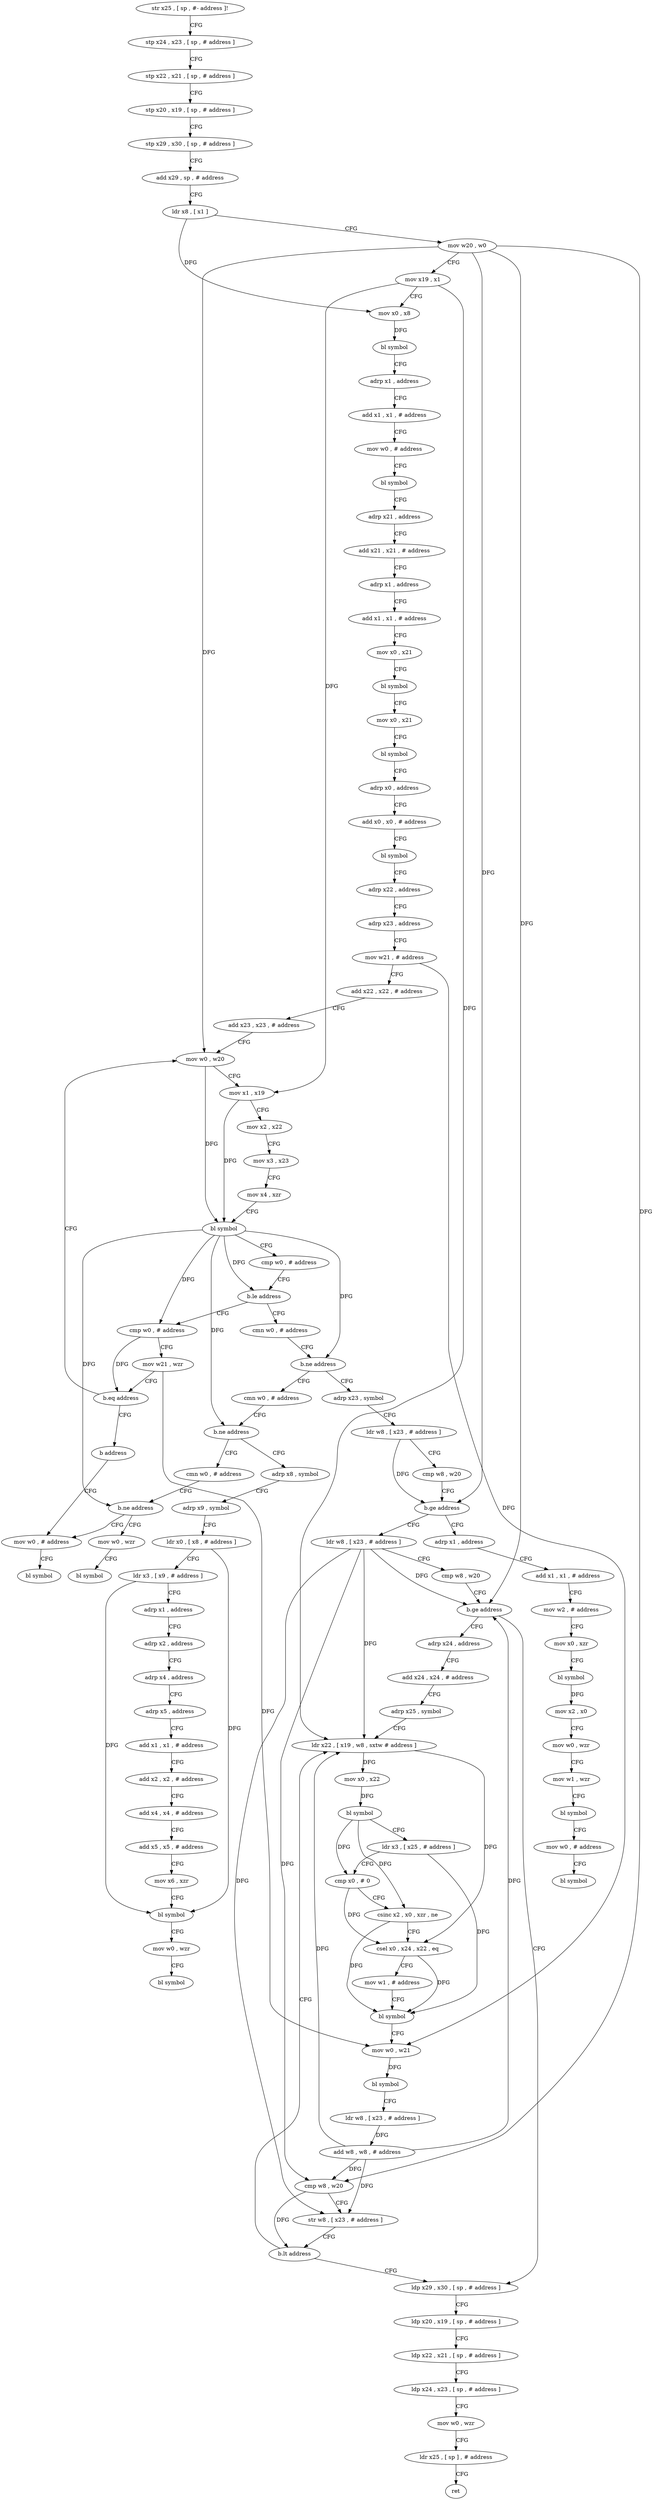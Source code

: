 digraph "func" {
"4200120" [label = "str x25 , [ sp , #- address ]!" ]
"4200124" [label = "stp x24 , x23 , [ sp , # address ]" ]
"4200128" [label = "stp x22 , x21 , [ sp , # address ]" ]
"4200132" [label = "stp x20 , x19 , [ sp , # address ]" ]
"4200136" [label = "stp x29 , x30 , [ sp , # address ]" ]
"4200140" [label = "add x29 , sp , # address" ]
"4200144" [label = "ldr x8 , [ x1 ]" ]
"4200148" [label = "mov w20 , w0" ]
"4200152" [label = "mov x19 , x1" ]
"4200156" [label = "mov x0 , x8" ]
"4200160" [label = "bl symbol" ]
"4200164" [label = "adrp x1 , address" ]
"4200168" [label = "add x1 , x1 , # address" ]
"4200172" [label = "mov w0 , # address" ]
"4200176" [label = "bl symbol" ]
"4200180" [label = "adrp x21 , address" ]
"4200184" [label = "add x21 , x21 , # address" ]
"4200188" [label = "adrp x1 , address" ]
"4200192" [label = "add x1 , x1 , # address" ]
"4200196" [label = "mov x0 , x21" ]
"4200200" [label = "bl symbol" ]
"4200204" [label = "mov x0 , x21" ]
"4200208" [label = "bl symbol" ]
"4200212" [label = "adrp x0 , address" ]
"4200216" [label = "add x0 , x0 , # address" ]
"4200220" [label = "bl symbol" ]
"4200224" [label = "adrp x22 , address" ]
"4200228" [label = "adrp x23 , address" ]
"4200232" [label = "mov w21 , # address" ]
"4200236" [label = "add x22 , x22 , # address" ]
"4200240" [label = "add x23 , x23 , # address" ]
"4200244" [label = "mov w0 , w20" ]
"4200292" [label = "cmn w0 , # address" ]
"4200296" [label = "b.ne address" ]
"4200432" [label = "cmn w0 , # address" ]
"4200300" [label = "adrp x23 , symbol" ]
"4200276" [label = "cmp w0 , # address" ]
"4200280" [label = "mov w21 , wzr" ]
"4200284" [label = "b.eq address" ]
"4200288" [label = "b address" ]
"4200436" [label = "b.ne address" ]
"4200504" [label = "cmn w0 , # address" ]
"4200440" [label = "adrp x8 , symbol" ]
"4200304" [label = "ldr w8 , [ x23 , # address ]" ]
"4200308" [label = "cmp w8 , w20" ]
"4200312" [label = "b.ge address" ]
"4200528" [label = "adrp x1 , address" ]
"4200316" [label = "ldr w8 , [ x23 , # address ]" ]
"4200248" [label = "mov x1 , x19" ]
"4200252" [label = "mov x2 , x22" ]
"4200256" [label = "mov x3 , x23" ]
"4200260" [label = "mov x4 , xzr" ]
"4200264" [label = "bl symbol" ]
"4200268" [label = "cmp w0 , # address" ]
"4200272" [label = "b.le address" ]
"4200520" [label = "mov w0 , # address" ]
"4200508" [label = "b.ne address" ]
"4200512" [label = "mov w0 , wzr" ]
"4200444" [label = "adrp x9 , symbol" ]
"4200448" [label = "ldr x0 , [ x8 , # address ]" ]
"4200452" [label = "ldr x3 , [ x9 , # address ]" ]
"4200456" [label = "adrp x1 , address" ]
"4200460" [label = "adrp x2 , address" ]
"4200464" [label = "adrp x4 , address" ]
"4200468" [label = "adrp x5 , address" ]
"4200472" [label = "add x1 , x1 , # address" ]
"4200476" [label = "add x2 , x2 , # address" ]
"4200480" [label = "add x4 , x4 , # address" ]
"4200484" [label = "add x5 , x5 , # address" ]
"4200488" [label = "mov x6 , xzr" ]
"4200492" [label = "bl symbol" ]
"4200496" [label = "mov w0 , wzr" ]
"4200500" [label = "bl symbol" ]
"4200532" [label = "add x1 , x1 , # address" ]
"4200536" [label = "mov w2 , # address" ]
"4200540" [label = "mov x0 , xzr" ]
"4200544" [label = "bl symbol" ]
"4200548" [label = "mov x2 , x0" ]
"4200552" [label = "mov w0 , wzr" ]
"4200556" [label = "mov w1 , wzr" ]
"4200560" [label = "bl symbol" ]
"4200564" [label = "mov w0 , # address" ]
"4200568" [label = "bl symbol" ]
"4200320" [label = "cmp w8 , w20" ]
"4200324" [label = "b.ge address" ]
"4200404" [label = "ldp x29 , x30 , [ sp , # address ]" ]
"4200328" [label = "adrp x24 , address" ]
"4200524" [label = "bl symbol" ]
"4200516" [label = "bl symbol" ]
"4200408" [label = "ldp x20 , x19 , [ sp , # address ]" ]
"4200412" [label = "ldp x22 , x21 , [ sp , # address ]" ]
"4200416" [label = "ldp x24 , x23 , [ sp , # address ]" ]
"4200420" [label = "mov w0 , wzr" ]
"4200424" [label = "ldr x25 , [ sp ] , # address" ]
"4200428" [label = "ret" ]
"4200332" [label = "add x24 , x24 , # address" ]
"4200336" [label = "adrp x25 , symbol" ]
"4200340" [label = "ldr x22 , [ x19 , w8 , sxtw # address ]" ]
"4200344" [label = "mov x0 , x22" ]
"4200348" [label = "bl symbol" ]
"4200352" [label = "ldr x3 , [ x25 , # address ]" ]
"4200356" [label = "cmp x0 , # 0" ]
"4200360" [label = "csinc x2 , x0 , xzr , ne" ]
"4200364" [label = "csel x0 , x24 , x22 , eq" ]
"4200368" [label = "mov w1 , # address" ]
"4200372" [label = "bl symbol" ]
"4200376" [label = "mov w0 , w21" ]
"4200380" [label = "bl symbol" ]
"4200384" [label = "ldr w8 , [ x23 , # address ]" ]
"4200388" [label = "add w8 , w8 , # address" ]
"4200392" [label = "cmp w8 , w20" ]
"4200396" [label = "str w8 , [ x23 , # address ]" ]
"4200400" [label = "b.lt address" ]
"4200120" -> "4200124" [ label = "CFG" ]
"4200124" -> "4200128" [ label = "CFG" ]
"4200128" -> "4200132" [ label = "CFG" ]
"4200132" -> "4200136" [ label = "CFG" ]
"4200136" -> "4200140" [ label = "CFG" ]
"4200140" -> "4200144" [ label = "CFG" ]
"4200144" -> "4200148" [ label = "CFG" ]
"4200144" -> "4200156" [ label = "DFG" ]
"4200148" -> "4200152" [ label = "CFG" ]
"4200148" -> "4200244" [ label = "DFG" ]
"4200148" -> "4200312" [ label = "DFG" ]
"4200148" -> "4200324" [ label = "DFG" ]
"4200148" -> "4200392" [ label = "DFG" ]
"4200152" -> "4200156" [ label = "CFG" ]
"4200152" -> "4200248" [ label = "DFG" ]
"4200152" -> "4200340" [ label = "DFG" ]
"4200156" -> "4200160" [ label = "DFG" ]
"4200160" -> "4200164" [ label = "CFG" ]
"4200164" -> "4200168" [ label = "CFG" ]
"4200168" -> "4200172" [ label = "CFG" ]
"4200172" -> "4200176" [ label = "CFG" ]
"4200176" -> "4200180" [ label = "CFG" ]
"4200180" -> "4200184" [ label = "CFG" ]
"4200184" -> "4200188" [ label = "CFG" ]
"4200188" -> "4200192" [ label = "CFG" ]
"4200192" -> "4200196" [ label = "CFG" ]
"4200196" -> "4200200" [ label = "CFG" ]
"4200200" -> "4200204" [ label = "CFG" ]
"4200204" -> "4200208" [ label = "CFG" ]
"4200208" -> "4200212" [ label = "CFG" ]
"4200212" -> "4200216" [ label = "CFG" ]
"4200216" -> "4200220" [ label = "CFG" ]
"4200220" -> "4200224" [ label = "CFG" ]
"4200224" -> "4200228" [ label = "CFG" ]
"4200228" -> "4200232" [ label = "CFG" ]
"4200232" -> "4200236" [ label = "CFG" ]
"4200232" -> "4200376" [ label = "DFG" ]
"4200236" -> "4200240" [ label = "CFG" ]
"4200240" -> "4200244" [ label = "CFG" ]
"4200244" -> "4200248" [ label = "CFG" ]
"4200244" -> "4200264" [ label = "DFG" ]
"4200292" -> "4200296" [ label = "CFG" ]
"4200296" -> "4200432" [ label = "CFG" ]
"4200296" -> "4200300" [ label = "CFG" ]
"4200432" -> "4200436" [ label = "CFG" ]
"4200300" -> "4200304" [ label = "CFG" ]
"4200276" -> "4200280" [ label = "CFG" ]
"4200276" -> "4200284" [ label = "DFG" ]
"4200280" -> "4200284" [ label = "CFG" ]
"4200280" -> "4200376" [ label = "DFG" ]
"4200284" -> "4200244" [ label = "CFG" ]
"4200284" -> "4200288" [ label = "CFG" ]
"4200288" -> "4200520" [ label = "CFG" ]
"4200436" -> "4200504" [ label = "CFG" ]
"4200436" -> "4200440" [ label = "CFG" ]
"4200504" -> "4200508" [ label = "CFG" ]
"4200440" -> "4200444" [ label = "CFG" ]
"4200304" -> "4200308" [ label = "CFG" ]
"4200304" -> "4200312" [ label = "DFG" ]
"4200308" -> "4200312" [ label = "CFG" ]
"4200312" -> "4200528" [ label = "CFG" ]
"4200312" -> "4200316" [ label = "CFG" ]
"4200528" -> "4200532" [ label = "CFG" ]
"4200316" -> "4200320" [ label = "CFG" ]
"4200316" -> "4200324" [ label = "DFG" ]
"4200316" -> "4200340" [ label = "DFG" ]
"4200316" -> "4200392" [ label = "DFG" ]
"4200316" -> "4200396" [ label = "DFG" ]
"4200248" -> "4200252" [ label = "CFG" ]
"4200248" -> "4200264" [ label = "DFG" ]
"4200252" -> "4200256" [ label = "CFG" ]
"4200256" -> "4200260" [ label = "CFG" ]
"4200260" -> "4200264" [ label = "CFG" ]
"4200264" -> "4200268" [ label = "CFG" ]
"4200264" -> "4200272" [ label = "DFG" ]
"4200264" -> "4200296" [ label = "DFG" ]
"4200264" -> "4200276" [ label = "DFG" ]
"4200264" -> "4200436" [ label = "DFG" ]
"4200264" -> "4200508" [ label = "DFG" ]
"4200268" -> "4200272" [ label = "CFG" ]
"4200272" -> "4200292" [ label = "CFG" ]
"4200272" -> "4200276" [ label = "CFG" ]
"4200520" -> "4200524" [ label = "CFG" ]
"4200508" -> "4200520" [ label = "CFG" ]
"4200508" -> "4200512" [ label = "CFG" ]
"4200512" -> "4200516" [ label = "CFG" ]
"4200444" -> "4200448" [ label = "CFG" ]
"4200448" -> "4200452" [ label = "CFG" ]
"4200448" -> "4200492" [ label = "DFG" ]
"4200452" -> "4200456" [ label = "CFG" ]
"4200452" -> "4200492" [ label = "DFG" ]
"4200456" -> "4200460" [ label = "CFG" ]
"4200460" -> "4200464" [ label = "CFG" ]
"4200464" -> "4200468" [ label = "CFG" ]
"4200468" -> "4200472" [ label = "CFG" ]
"4200472" -> "4200476" [ label = "CFG" ]
"4200476" -> "4200480" [ label = "CFG" ]
"4200480" -> "4200484" [ label = "CFG" ]
"4200484" -> "4200488" [ label = "CFG" ]
"4200488" -> "4200492" [ label = "CFG" ]
"4200492" -> "4200496" [ label = "CFG" ]
"4200496" -> "4200500" [ label = "CFG" ]
"4200532" -> "4200536" [ label = "CFG" ]
"4200536" -> "4200540" [ label = "CFG" ]
"4200540" -> "4200544" [ label = "CFG" ]
"4200544" -> "4200548" [ label = "DFG" ]
"4200548" -> "4200552" [ label = "CFG" ]
"4200552" -> "4200556" [ label = "CFG" ]
"4200556" -> "4200560" [ label = "CFG" ]
"4200560" -> "4200564" [ label = "CFG" ]
"4200564" -> "4200568" [ label = "CFG" ]
"4200320" -> "4200324" [ label = "CFG" ]
"4200324" -> "4200404" [ label = "CFG" ]
"4200324" -> "4200328" [ label = "CFG" ]
"4200404" -> "4200408" [ label = "CFG" ]
"4200328" -> "4200332" [ label = "CFG" ]
"4200408" -> "4200412" [ label = "CFG" ]
"4200412" -> "4200416" [ label = "CFG" ]
"4200416" -> "4200420" [ label = "CFG" ]
"4200420" -> "4200424" [ label = "CFG" ]
"4200424" -> "4200428" [ label = "CFG" ]
"4200332" -> "4200336" [ label = "CFG" ]
"4200336" -> "4200340" [ label = "CFG" ]
"4200340" -> "4200344" [ label = "DFG" ]
"4200340" -> "4200364" [ label = "DFG" ]
"4200344" -> "4200348" [ label = "DFG" ]
"4200348" -> "4200352" [ label = "CFG" ]
"4200348" -> "4200356" [ label = "DFG" ]
"4200348" -> "4200360" [ label = "DFG" ]
"4200352" -> "4200356" [ label = "CFG" ]
"4200352" -> "4200372" [ label = "DFG" ]
"4200356" -> "4200360" [ label = "CFG" ]
"4200356" -> "4200364" [ label = "DFG" ]
"4200360" -> "4200364" [ label = "CFG" ]
"4200360" -> "4200372" [ label = "DFG" ]
"4200364" -> "4200368" [ label = "CFG" ]
"4200364" -> "4200372" [ label = "DFG" ]
"4200368" -> "4200372" [ label = "CFG" ]
"4200372" -> "4200376" [ label = "CFG" ]
"4200376" -> "4200380" [ label = "DFG" ]
"4200380" -> "4200384" [ label = "CFG" ]
"4200384" -> "4200388" [ label = "DFG" ]
"4200388" -> "4200392" [ label = "DFG" ]
"4200388" -> "4200340" [ label = "DFG" ]
"4200388" -> "4200324" [ label = "DFG" ]
"4200388" -> "4200396" [ label = "DFG" ]
"4200392" -> "4200396" [ label = "CFG" ]
"4200392" -> "4200400" [ label = "DFG" ]
"4200396" -> "4200400" [ label = "CFG" ]
"4200400" -> "4200340" [ label = "CFG" ]
"4200400" -> "4200404" [ label = "CFG" ]
}
